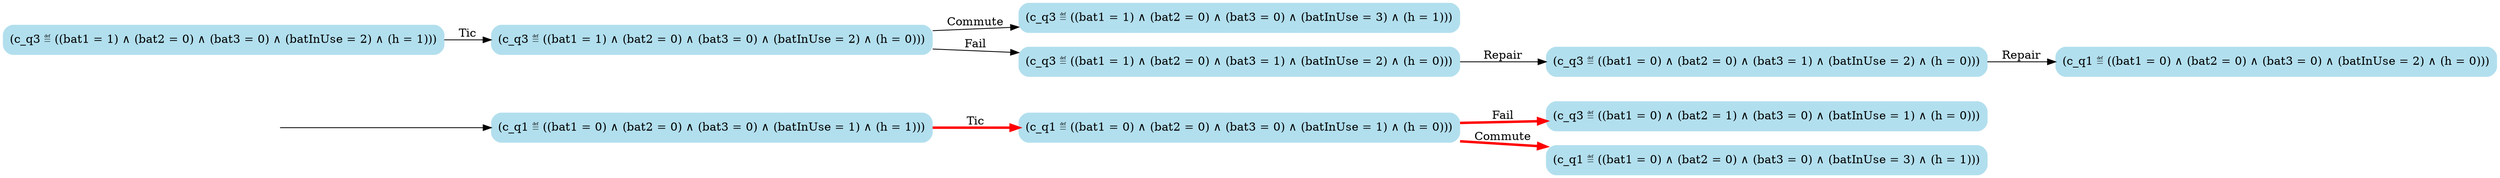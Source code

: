 digraph G {

	rankdir = LR;

	start_c_q1_0[style=invisible];

	node[shape=box, style="rounded, filled", color=lightblue2];

	c_q3_6[label="(c_q3 ≝ ((bat1 = 1) ∧ (bat2 = 0) ∧ (bat3 = 0) ∧ (batInUse = 2) ∧ (h = 1)))"];
	c_q3_11[label="(c_q3 ≝ ((bat1 = 1) ∧ (bat2 = 0) ∧ (bat3 = 0) ∧ (batInUse = 3) ∧ (h = 1)))"];
	c_q3_14[label="(c_q3 ≝ ((bat1 = 0) ∧ (bat2 = 0) ∧ (bat3 = 1) ∧ (batInUse = 2) ∧ (h = 0)))"];
	c_q3_5[label="(c_q3 ≝ ((bat1 = 0) ∧ (bat2 = 1) ∧ (bat3 = 0) ∧ (batInUse = 1) ∧ (h = 0)))"];
	c_q3_12[label="(c_q3 ≝ ((bat1 = 1) ∧ (bat2 = 0) ∧ (bat3 = 1) ∧ (batInUse = 2) ∧ (h = 0)))"];
	c_q1_3[label="(c_q1 ≝ ((bat1 = 0) ∧ (bat2 = 0) ∧ (bat3 = 0) ∧ (batInUse = 3) ∧ (h = 1)))"];
	c_q1_15[label="(c_q1 ≝ ((bat1 = 0) ∧ (bat2 = 0) ∧ (bat3 = 0) ∧ (batInUse = 2) ∧ (h = 0)))"];
	c_q1_4[label="(c_q1 ≝ ((bat1 = 0) ∧ (bat2 = 0) ∧ (bat3 = 0) ∧ (batInUse = 1) ∧ (h = 0)))"];
	c_q1_0[label="(c_q1 ≝ ((bat1 = 0) ∧ (bat2 = 0) ∧ (bat3 = 0) ∧ (batInUse = 1) ∧ (h = 1)))"];
	c_q3_10[label="(c_q3 ≝ ((bat1 = 1) ∧ (bat2 = 0) ∧ (bat3 = 0) ∧ (batInUse = 2) ∧ (h = 0)))"];

	start_c_q1_0 -> c_q1_0;
	c_q1_0 -> c_q1_4[label="Tic", penwidth=3, color=red];
	c_q1_4 -> c_q1_3[label="Commute", penwidth=3, color=red];
	c_q1_4 -> c_q3_5[label="Fail", penwidth=3, color=red];
	c_q3_6 -> c_q3_10[label="Tic"];
	c_q3_10 -> c_q3_12[label="Fail"];
	c_q3_10 -> c_q3_11[label="Commute"];
	c_q3_12 -> c_q3_14[label="Repair"];
	c_q3_14 -> c_q1_15[label="Repair"];

}